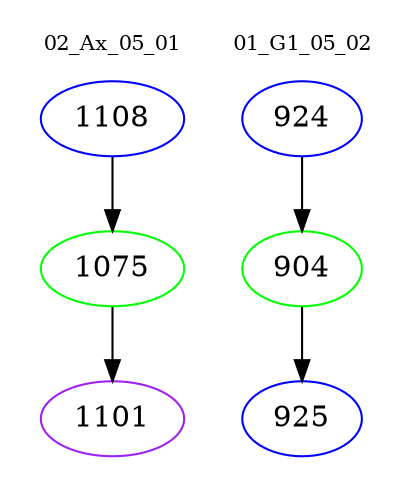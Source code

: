 digraph{
subgraph cluster_0 {
color = white
label = "02_Ax_05_01";
fontsize=10;
T0_1108 [label="1108", color="blue"]
T0_1108 -> T0_1075 [color="black"]
T0_1075 [label="1075", color="green"]
T0_1075 -> T0_1101 [color="black"]
T0_1101 [label="1101", color="purple"]
}
subgraph cluster_1 {
color = white
label = "01_G1_05_02";
fontsize=10;
T1_924 [label="924", color="blue"]
T1_924 -> T1_904 [color="black"]
T1_904 [label="904", color="green"]
T1_904 -> T1_925 [color="black"]
T1_925 [label="925", color="blue"]
}
}
